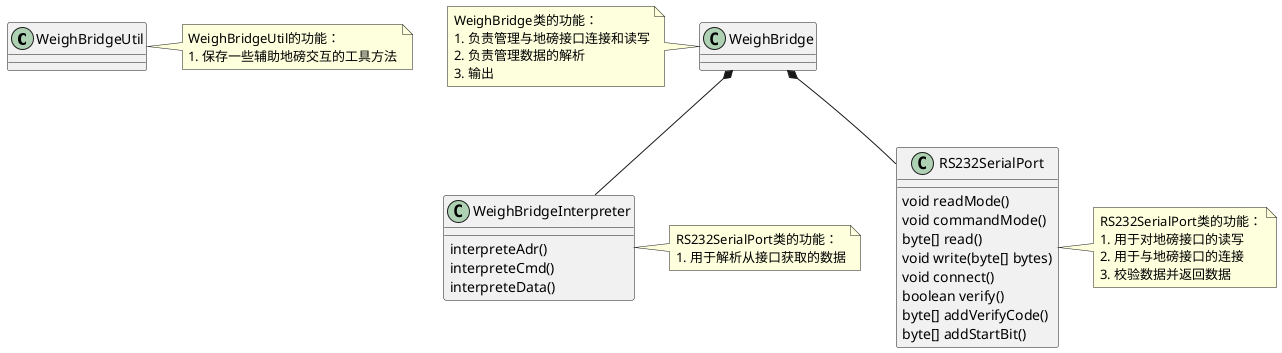@startuml
class WeighBridgeUtil

class RS232SerialPort
RS232SerialPort : void readMode()
RS232SerialPort : void commandMode()
RS232SerialPort : byte[] read()
RS232SerialPort : void write(byte[] bytes)
RS232SerialPort : void connect()
RS232SerialPort : boolean verify()
RS232SerialPort : byte[] addVerifyCode()
RS232SerialPort : byte[] addStartBit()

class WeighBridgeInterpreter
WeighBridgeInterpreter : interpreteAdr()
WeighBridgeInterpreter : interpreteCmd()
WeighBridgeInterpreter : interpreteData()

class WeighBridge
WeighBridge *-- RS232SerialPort
WeighBridge *-- WeighBridgeInterpreter

note as n1
WeighBridge类的功能：
1. 负责管理与地磅接口连接和读写
2. 负责管理数据的解析
3. 输出
end note
n1 .right. WeighBridge

note as n2
RS232SerialPort类的功能：
1. 用于对地磅接口的读写
2. 用于与地磅接口的连接
3. 校验数据并返回数据
end note
n2 .left. RS232SerialPort

note as n3
RS232SerialPort类的功能：
1. 用于解析从接口获取的数据
end note
n3 .left. WeighBridgeInterpreter

note as n4
WeighBridgeUtil的功能：
1. 保存一些辅助地磅交互的工具方法
end note
n4 .left. WeighBridgeUtil
@enduml